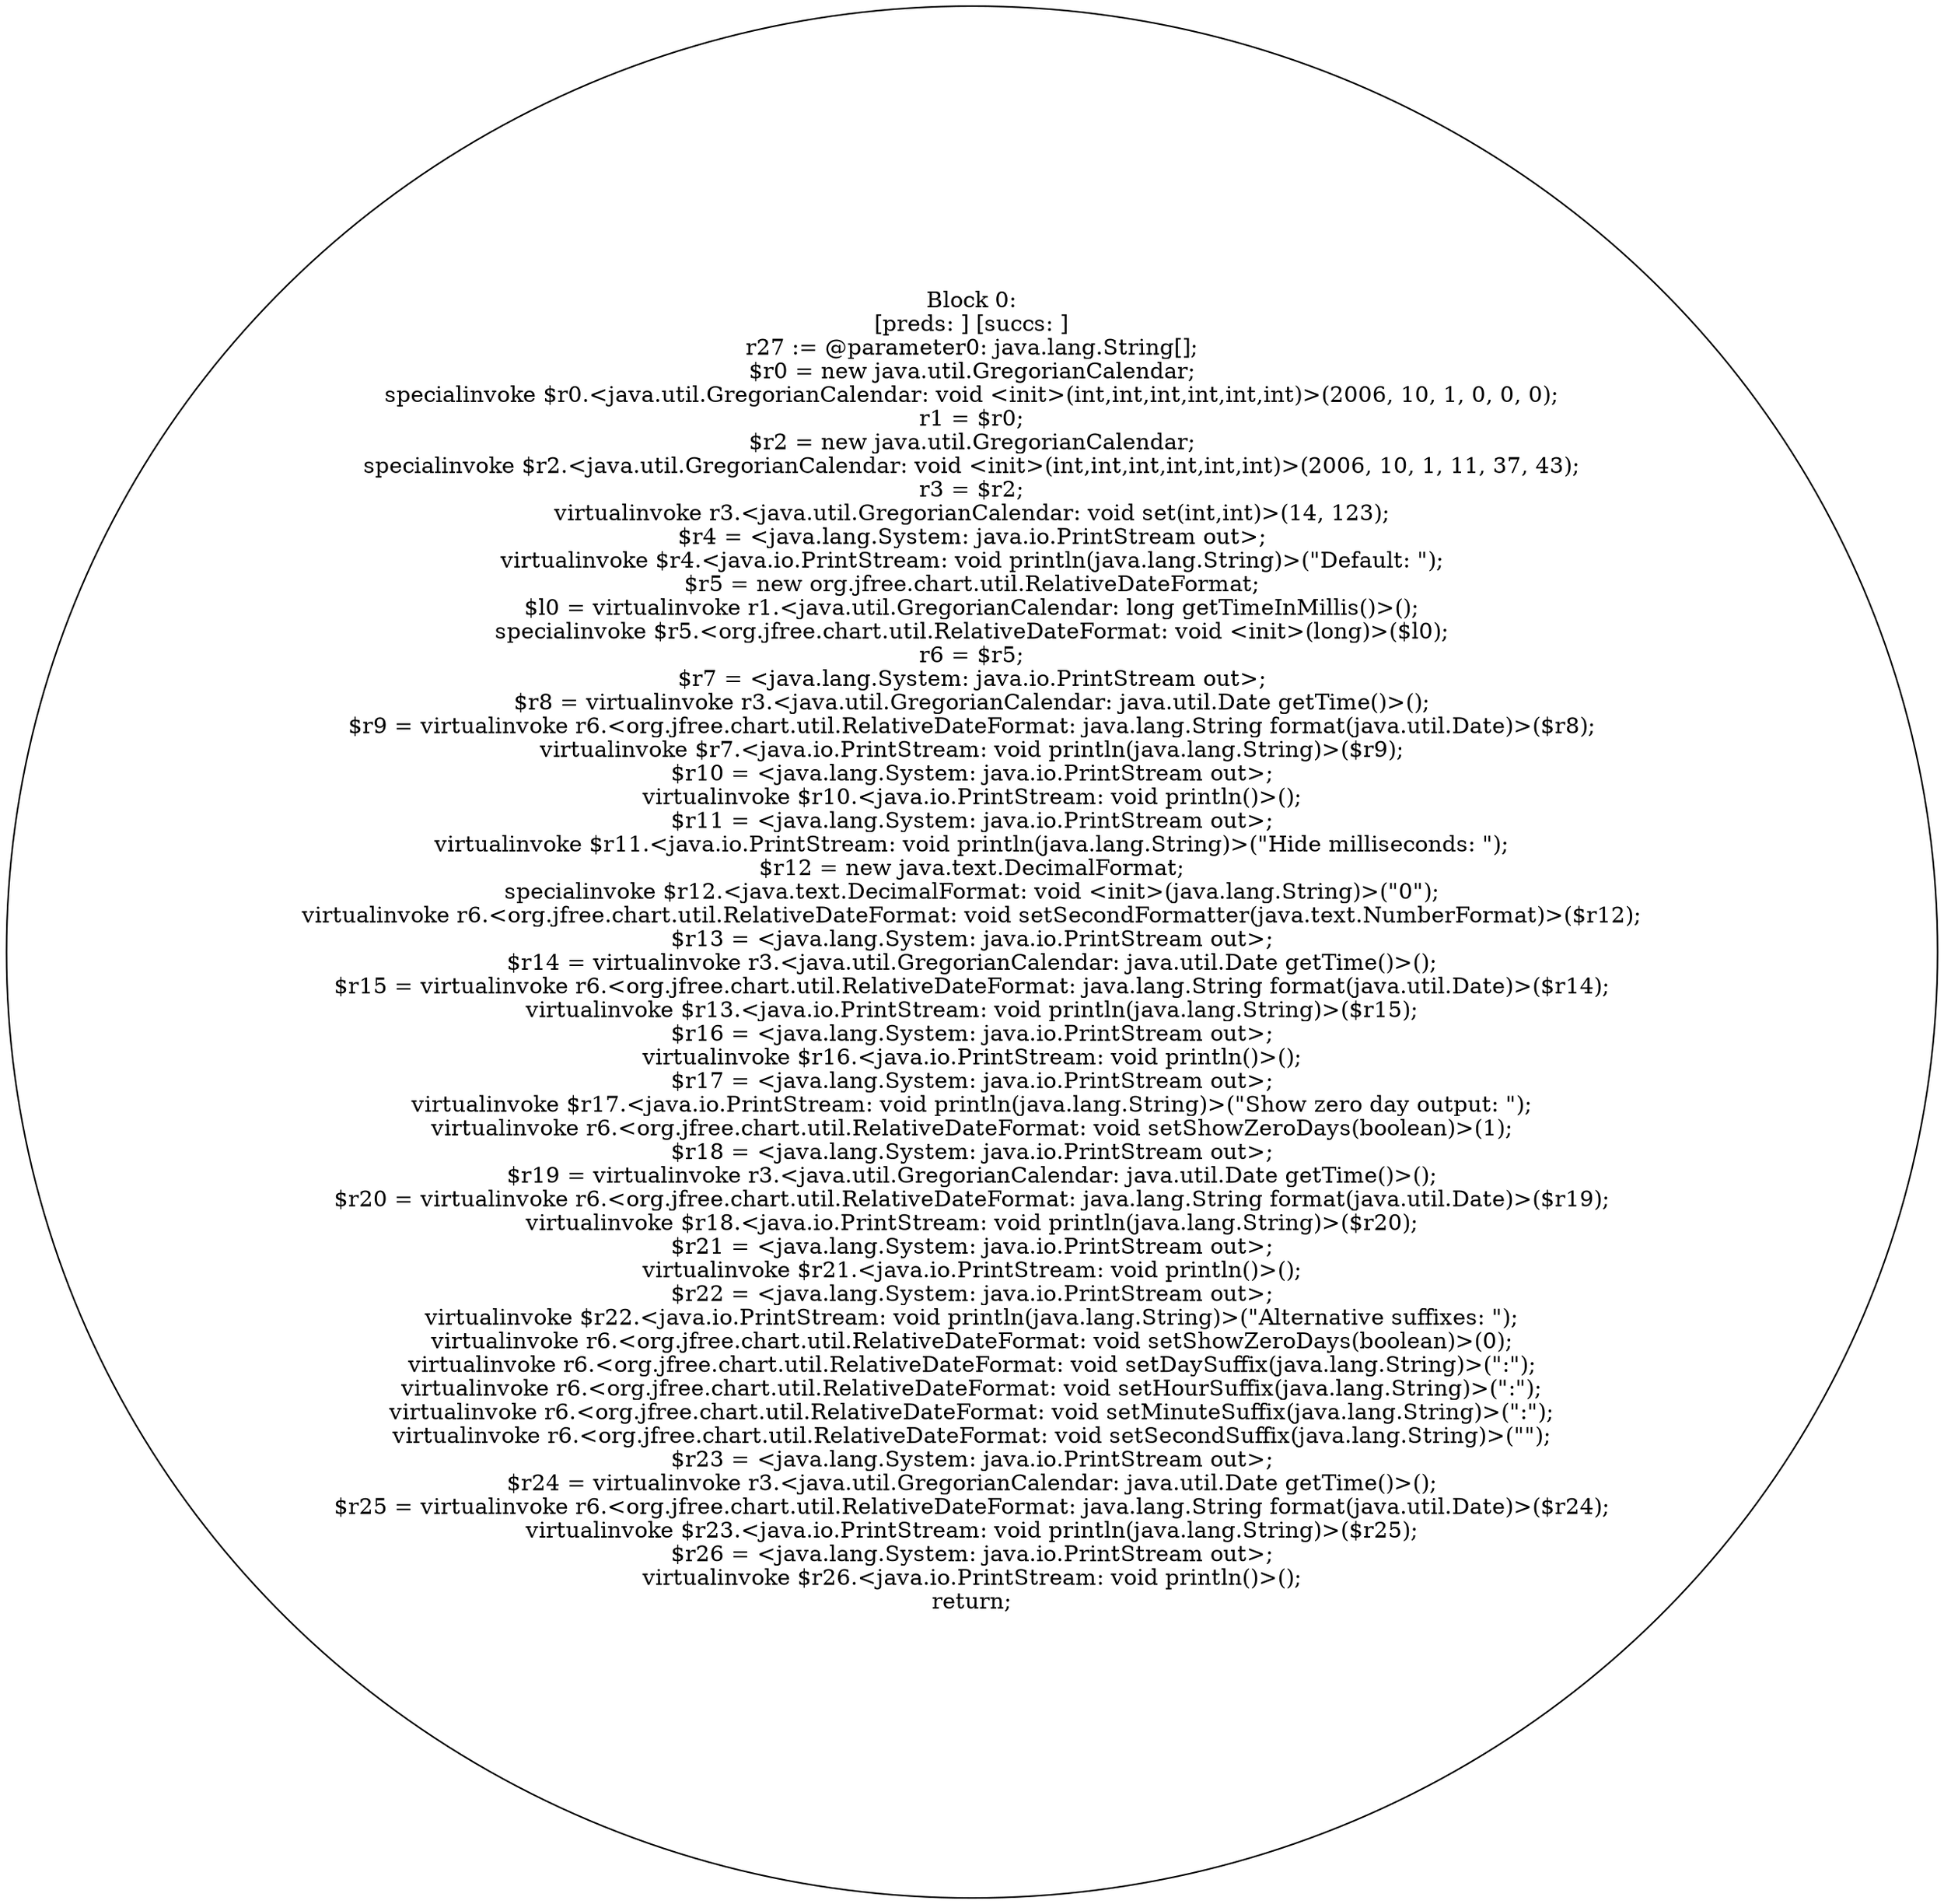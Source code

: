 digraph "unitGraph" {
    "Block 0:
[preds: ] [succs: ]
r27 := @parameter0: java.lang.String[];
$r0 = new java.util.GregorianCalendar;
specialinvoke $r0.<java.util.GregorianCalendar: void <init>(int,int,int,int,int,int)>(2006, 10, 1, 0, 0, 0);
r1 = $r0;
$r2 = new java.util.GregorianCalendar;
specialinvoke $r2.<java.util.GregorianCalendar: void <init>(int,int,int,int,int,int)>(2006, 10, 1, 11, 37, 43);
r3 = $r2;
virtualinvoke r3.<java.util.GregorianCalendar: void set(int,int)>(14, 123);
$r4 = <java.lang.System: java.io.PrintStream out>;
virtualinvoke $r4.<java.io.PrintStream: void println(java.lang.String)>(\"Default: \");
$r5 = new org.jfree.chart.util.RelativeDateFormat;
$l0 = virtualinvoke r1.<java.util.GregorianCalendar: long getTimeInMillis()>();
specialinvoke $r5.<org.jfree.chart.util.RelativeDateFormat: void <init>(long)>($l0);
r6 = $r5;
$r7 = <java.lang.System: java.io.PrintStream out>;
$r8 = virtualinvoke r3.<java.util.GregorianCalendar: java.util.Date getTime()>();
$r9 = virtualinvoke r6.<org.jfree.chart.util.RelativeDateFormat: java.lang.String format(java.util.Date)>($r8);
virtualinvoke $r7.<java.io.PrintStream: void println(java.lang.String)>($r9);
$r10 = <java.lang.System: java.io.PrintStream out>;
virtualinvoke $r10.<java.io.PrintStream: void println()>();
$r11 = <java.lang.System: java.io.PrintStream out>;
virtualinvoke $r11.<java.io.PrintStream: void println(java.lang.String)>(\"Hide milliseconds: \");
$r12 = new java.text.DecimalFormat;
specialinvoke $r12.<java.text.DecimalFormat: void <init>(java.lang.String)>(\"0\");
virtualinvoke r6.<org.jfree.chart.util.RelativeDateFormat: void setSecondFormatter(java.text.NumberFormat)>($r12);
$r13 = <java.lang.System: java.io.PrintStream out>;
$r14 = virtualinvoke r3.<java.util.GregorianCalendar: java.util.Date getTime()>();
$r15 = virtualinvoke r6.<org.jfree.chart.util.RelativeDateFormat: java.lang.String format(java.util.Date)>($r14);
virtualinvoke $r13.<java.io.PrintStream: void println(java.lang.String)>($r15);
$r16 = <java.lang.System: java.io.PrintStream out>;
virtualinvoke $r16.<java.io.PrintStream: void println()>();
$r17 = <java.lang.System: java.io.PrintStream out>;
virtualinvoke $r17.<java.io.PrintStream: void println(java.lang.String)>(\"Show zero day output: \");
virtualinvoke r6.<org.jfree.chart.util.RelativeDateFormat: void setShowZeroDays(boolean)>(1);
$r18 = <java.lang.System: java.io.PrintStream out>;
$r19 = virtualinvoke r3.<java.util.GregorianCalendar: java.util.Date getTime()>();
$r20 = virtualinvoke r6.<org.jfree.chart.util.RelativeDateFormat: java.lang.String format(java.util.Date)>($r19);
virtualinvoke $r18.<java.io.PrintStream: void println(java.lang.String)>($r20);
$r21 = <java.lang.System: java.io.PrintStream out>;
virtualinvoke $r21.<java.io.PrintStream: void println()>();
$r22 = <java.lang.System: java.io.PrintStream out>;
virtualinvoke $r22.<java.io.PrintStream: void println(java.lang.String)>(\"Alternative suffixes: \");
virtualinvoke r6.<org.jfree.chart.util.RelativeDateFormat: void setShowZeroDays(boolean)>(0);
virtualinvoke r6.<org.jfree.chart.util.RelativeDateFormat: void setDaySuffix(java.lang.String)>(\":\");
virtualinvoke r6.<org.jfree.chart.util.RelativeDateFormat: void setHourSuffix(java.lang.String)>(\":\");
virtualinvoke r6.<org.jfree.chart.util.RelativeDateFormat: void setMinuteSuffix(java.lang.String)>(\":\");
virtualinvoke r6.<org.jfree.chart.util.RelativeDateFormat: void setSecondSuffix(java.lang.String)>(\"\");
$r23 = <java.lang.System: java.io.PrintStream out>;
$r24 = virtualinvoke r3.<java.util.GregorianCalendar: java.util.Date getTime()>();
$r25 = virtualinvoke r6.<org.jfree.chart.util.RelativeDateFormat: java.lang.String format(java.util.Date)>($r24);
virtualinvoke $r23.<java.io.PrintStream: void println(java.lang.String)>($r25);
$r26 = <java.lang.System: java.io.PrintStream out>;
virtualinvoke $r26.<java.io.PrintStream: void println()>();
return;
"
}
